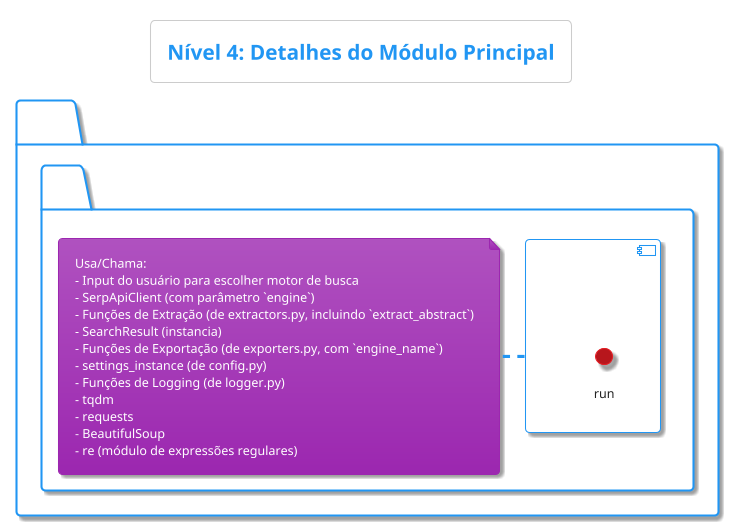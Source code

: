 @startuml Main_Module_Details
!theme materia
skinparam linetype ortho
skinparam BackgroundColor White

title Nível 4: Detalhes do Módulo Principal

package "main.py" {
  component "Lógica Principal" {
    () run
  }
  ' Para clareza, liste dependências como notas ou componentes abstratos
  ' em vez de tentar linkar através de arquivos .puml separados diretamente no diagrama.
  note right of "Lógica Principal"
    Usa/Chama:
    - Input do usuário para escolher motor de busca
    - SerpApiClient (com parâmetro `engine`)
    - Funções de Extração (de extractors.py, incluindo `extract_abstract`)
    - SearchResult (instancia)
    - Funções de Exportação (de exporters.py, com `engine_name`)
    - settings_instance (de config.py)
    - Funções de Logging (de logger.py)
    - tqdm
    - requests
    - BeautifulSoup
    - re (módulo de expressões regulares)
  end note
}
@enduml